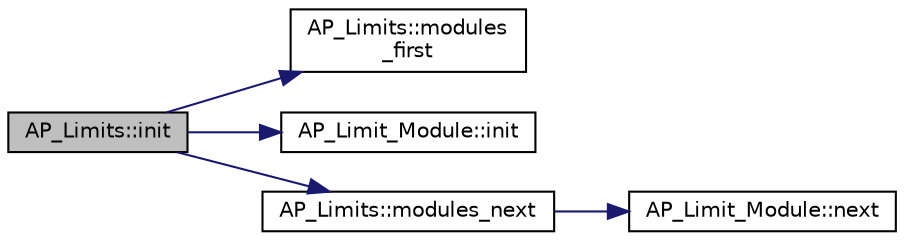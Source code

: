 digraph "AP_Limits::init"
{
 // INTERACTIVE_SVG=YES
  edge [fontname="Helvetica",fontsize="10",labelfontname="Helvetica",labelfontsize="10"];
  node [fontname="Helvetica",fontsize="10",shape=record];
  rankdir="LR";
  Node1 [label="AP_Limits::init",height=0.2,width=0.4,color="black", fillcolor="grey75", style="filled" fontcolor="black"];
  Node1 -> Node2 [color="midnightblue",fontsize="10",style="solid",fontname="Helvetica"];
  Node2 [label="AP_Limits::modules\l_first",height=0.2,width=0.4,color="black", fillcolor="white", style="filled",URL="$classAP__Limits.html#a5cea728d03c10453b7343d2de3f9ce3d"];
  Node1 -> Node3 [color="midnightblue",fontsize="10",style="solid",fontname="Helvetica"];
  Node3 [label="AP_Limit_Module::init",height=0.2,width=0.4,color="black", fillcolor="white", style="filled",URL="$classAP__Limit__Module.html#a67a24f707f3eed86d4d3c55bf948b13e"];
  Node1 -> Node4 [color="midnightblue",fontsize="10",style="solid",fontname="Helvetica"];
  Node4 [label="AP_Limits::modules_next",height=0.2,width=0.4,color="black", fillcolor="white", style="filled",URL="$classAP__Limits.html#abb928fafc33c9e23b06933f697c4dc63"];
  Node4 -> Node5 [color="midnightblue",fontsize="10",style="solid",fontname="Helvetica"];
  Node5 [label="AP_Limit_Module::next",height=0.2,width=0.4,color="black", fillcolor="white", style="filled",URL="$classAP__Limit__Module.html#aeaa7a2a3a2b0bace32bff31554f269b5"];
}
